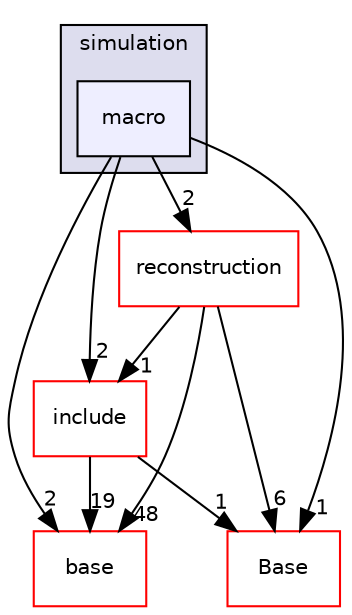 digraph "/home/travis/build/AliceO2Group/AliceO2/Detectors/TPC/simulation/macro" {
  bgcolor=transparent;
  compound=true
  node [ fontsize="10", fontname="Helvetica"];
  edge [ labelfontsize="10", labelfontname="Helvetica"];
  subgraph clusterdir_7f309bec8670bb3fb666e7e061b24659 {
    graph [ bgcolor="#ddddee", pencolor="black", label="simulation" fontname="Helvetica", fontsize="10", URL="dir_7f309bec8670bb3fb666e7e061b24659.html"]
  dir_8bfcd60464e4f3a200807f6c373e63aa [shape=box, label="macro", style="filled", fillcolor="#eeeeff", pencolor="black", URL="dir_8bfcd60464e4f3a200807f6c373e63aa.html"];
  }
  dir_677b030cc750909e4cd27413873678d8 [shape=box label="base" color="red" URL="dir_677b030cc750909e4cd27413873678d8.html"];
  dir_a5de047958dd458e809773c6ffaa8478 [shape=box label="reconstruction" color="red" URL="dir_a5de047958dd458e809773c6ffaa8478.html"];
  dir_37c90836491b695b472bf98d1be8336b [shape=box label="Base" color="red" URL="dir_37c90836491b695b472bf98d1be8336b.html"];
  dir_a3959ed40b1558172144f5e1a56e443f [shape=box label="include" color="red" URL="dir_a3959ed40b1558172144f5e1a56e443f.html"];
  dir_a5de047958dd458e809773c6ffaa8478->dir_677b030cc750909e4cd27413873678d8 [headlabel="48", labeldistance=1.5 headhref="dir_000161_000080.html"];
  dir_a5de047958dd458e809773c6ffaa8478->dir_37c90836491b695b472bf98d1be8336b [headlabel="6", labeldistance=1.5 headhref="dir_000161_000067.html"];
  dir_a5de047958dd458e809773c6ffaa8478->dir_a3959ed40b1558172144f5e1a56e443f [headlabel="1", labeldistance=1.5 headhref="dir_000161_000106.html"];
  dir_a3959ed40b1558172144f5e1a56e443f->dir_677b030cc750909e4cd27413873678d8 [headlabel="19", labeldistance=1.5 headhref="dir_000106_000080.html"];
  dir_a3959ed40b1558172144f5e1a56e443f->dir_37c90836491b695b472bf98d1be8336b [headlabel="1", labeldistance=1.5 headhref="dir_000106_000067.html"];
  dir_8bfcd60464e4f3a200807f6c373e63aa->dir_677b030cc750909e4cd27413873678d8 [headlabel="2", labeldistance=1.5 headhref="dir_000214_000080.html"];
  dir_8bfcd60464e4f3a200807f6c373e63aa->dir_a5de047958dd458e809773c6ffaa8478 [headlabel="2", labeldistance=1.5 headhref="dir_000214_000161.html"];
  dir_8bfcd60464e4f3a200807f6c373e63aa->dir_37c90836491b695b472bf98d1be8336b [headlabel="1", labeldistance=1.5 headhref="dir_000214_000067.html"];
  dir_8bfcd60464e4f3a200807f6c373e63aa->dir_a3959ed40b1558172144f5e1a56e443f [headlabel="2", labeldistance=1.5 headhref="dir_000214_000106.html"];
}
